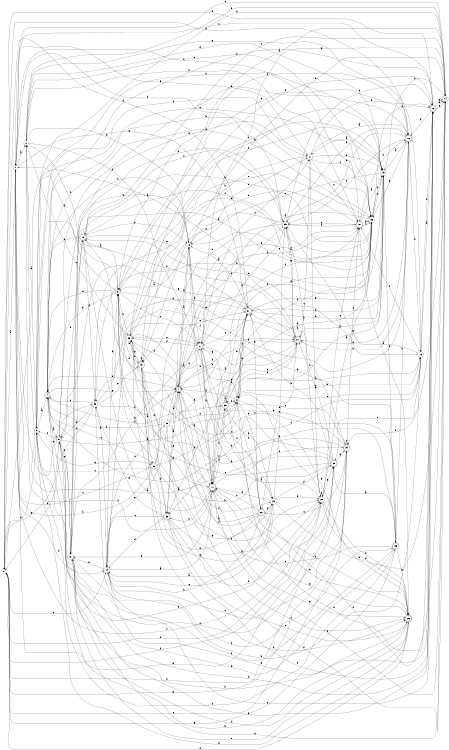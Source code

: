 digraph n32_9 {
__start0 [label="" shape="none"];

rankdir=LR;
size="8,5";

s0 [style="filled", color="black", fillcolor="white" shape="circle", label="0"];
s1 [style="filled", color="black", fillcolor="white" shape="circle", label="1"];
s2 [style="filled", color="black", fillcolor="white" shape="circle", label="2"];
s3 [style="filled", color="black", fillcolor="white" shape="circle", label="3"];
s4 [style="rounded,filled", color="black", fillcolor="white" shape="doublecircle", label="4"];
s5 [style="rounded,filled", color="black", fillcolor="white" shape="doublecircle", label="5"];
s6 [style="filled", color="black", fillcolor="white" shape="circle", label="6"];
s7 [style="filled", color="black", fillcolor="white" shape="circle", label="7"];
s8 [style="filled", color="black", fillcolor="white" shape="circle", label="8"];
s9 [style="filled", color="black", fillcolor="white" shape="circle", label="9"];
s10 [style="rounded,filled", color="black", fillcolor="white" shape="doublecircle", label="10"];
s11 [style="rounded,filled", color="black", fillcolor="white" shape="doublecircle", label="11"];
s12 [style="filled", color="black", fillcolor="white" shape="circle", label="12"];
s13 [style="rounded,filled", color="black", fillcolor="white" shape="doublecircle", label="13"];
s14 [style="filled", color="black", fillcolor="white" shape="circle", label="14"];
s15 [style="filled", color="black", fillcolor="white" shape="circle", label="15"];
s16 [style="rounded,filled", color="black", fillcolor="white" shape="doublecircle", label="16"];
s17 [style="filled", color="black", fillcolor="white" shape="circle", label="17"];
s18 [style="rounded,filled", color="black", fillcolor="white" shape="doublecircle", label="18"];
s19 [style="rounded,filled", color="black", fillcolor="white" shape="doublecircle", label="19"];
s20 [style="rounded,filled", color="black", fillcolor="white" shape="doublecircle", label="20"];
s21 [style="rounded,filled", color="black", fillcolor="white" shape="doublecircle", label="21"];
s22 [style="rounded,filled", color="black", fillcolor="white" shape="doublecircle", label="22"];
s23 [style="filled", color="black", fillcolor="white" shape="circle", label="23"];
s24 [style="filled", color="black", fillcolor="white" shape="circle", label="24"];
s25 [style="filled", color="black", fillcolor="white" shape="circle", label="25"];
s26 [style="filled", color="black", fillcolor="white" shape="circle", label="26"];
s27 [style="filled", color="black", fillcolor="white" shape="circle", label="27"];
s28 [style="filled", color="black", fillcolor="white" shape="circle", label="28"];
s29 [style="rounded,filled", color="black", fillcolor="white" shape="doublecircle", label="29"];
s30 [style="rounded,filled", color="black", fillcolor="white" shape="doublecircle", label="30"];
s31 [style="rounded,filled", color="black", fillcolor="white" shape="doublecircle", label="31"];
s32 [style="filled", color="black", fillcolor="white" shape="circle", label="32"];
s33 [style="filled", color="black", fillcolor="white" shape="circle", label="33"];
s34 [style="rounded,filled", color="black", fillcolor="white" shape="doublecircle", label="34"];
s35 [style="filled", color="black", fillcolor="white" shape="circle", label="35"];
s36 [style="rounded,filled", color="black", fillcolor="white" shape="doublecircle", label="36"];
s37 [style="filled", color="black", fillcolor="white" shape="circle", label="37"];
s38 [style="rounded,filled", color="black", fillcolor="white" shape="doublecircle", label="38"];
s39 [style="rounded,filled", color="black", fillcolor="white" shape="doublecircle", label="39"];
s0 -> s1 [label="a"];
s0 -> s3 [label="b"];
s0 -> s24 [label="c"];
s0 -> s31 [label="d"];
s0 -> s28 [label="e"];
s0 -> s28 [label="f"];
s0 -> s36 [label="g"];
s0 -> s13 [label="h"];
s1 -> s2 [label="a"];
s1 -> s24 [label="b"];
s1 -> s18 [label="c"];
s1 -> s30 [label="d"];
s1 -> s32 [label="e"];
s1 -> s28 [label="f"];
s1 -> s31 [label="g"];
s1 -> s35 [label="h"];
s2 -> s3 [label="a"];
s2 -> s18 [label="b"];
s2 -> s26 [label="c"];
s2 -> s15 [label="d"];
s2 -> s8 [label="e"];
s2 -> s27 [label="f"];
s2 -> s16 [label="g"];
s2 -> s9 [label="h"];
s3 -> s4 [label="a"];
s3 -> s15 [label="b"];
s3 -> s17 [label="c"];
s3 -> s29 [label="d"];
s3 -> s26 [label="e"];
s3 -> s28 [label="f"];
s3 -> s20 [label="g"];
s3 -> s14 [label="h"];
s4 -> s5 [label="a"];
s4 -> s26 [label="b"];
s4 -> s20 [label="c"];
s4 -> s38 [label="d"];
s4 -> s7 [label="e"];
s4 -> s36 [label="f"];
s4 -> s7 [label="g"];
s4 -> s26 [label="h"];
s5 -> s6 [label="a"];
s5 -> s10 [label="b"];
s5 -> s3 [label="c"];
s5 -> s34 [label="d"];
s5 -> s37 [label="e"];
s5 -> s37 [label="f"];
s5 -> s0 [label="g"];
s5 -> s16 [label="h"];
s6 -> s7 [label="a"];
s6 -> s31 [label="b"];
s6 -> s12 [label="c"];
s6 -> s13 [label="d"];
s6 -> s22 [label="e"];
s6 -> s31 [label="f"];
s6 -> s29 [label="g"];
s6 -> s21 [label="h"];
s7 -> s8 [label="a"];
s7 -> s8 [label="b"];
s7 -> s35 [label="c"];
s7 -> s27 [label="d"];
s7 -> s11 [label="e"];
s7 -> s29 [label="f"];
s7 -> s11 [label="g"];
s7 -> s18 [label="h"];
s8 -> s9 [label="a"];
s8 -> s4 [label="b"];
s8 -> s26 [label="c"];
s8 -> s11 [label="d"];
s8 -> s17 [label="e"];
s8 -> s27 [label="f"];
s8 -> s5 [label="g"];
s8 -> s23 [label="h"];
s9 -> s10 [label="a"];
s9 -> s33 [label="b"];
s9 -> s27 [label="c"];
s9 -> s4 [label="d"];
s9 -> s21 [label="e"];
s9 -> s15 [label="f"];
s9 -> s4 [label="g"];
s9 -> s1 [label="h"];
s10 -> s11 [label="a"];
s10 -> s8 [label="b"];
s10 -> s14 [label="c"];
s10 -> s7 [label="d"];
s10 -> s31 [label="e"];
s10 -> s4 [label="f"];
s10 -> s32 [label="g"];
s10 -> s26 [label="h"];
s11 -> s12 [label="a"];
s11 -> s38 [label="b"];
s11 -> s2 [label="c"];
s11 -> s34 [label="d"];
s11 -> s37 [label="e"];
s11 -> s38 [label="f"];
s11 -> s29 [label="g"];
s11 -> s39 [label="h"];
s12 -> s13 [label="a"];
s12 -> s6 [label="b"];
s12 -> s18 [label="c"];
s12 -> s10 [label="d"];
s12 -> s30 [label="e"];
s12 -> s39 [label="f"];
s12 -> s35 [label="g"];
s12 -> s0 [label="h"];
s13 -> s14 [label="a"];
s13 -> s4 [label="b"];
s13 -> s1 [label="c"];
s13 -> s12 [label="d"];
s13 -> s14 [label="e"];
s13 -> s32 [label="f"];
s13 -> s16 [label="g"];
s13 -> s14 [label="h"];
s14 -> s9 [label="a"];
s14 -> s15 [label="b"];
s14 -> s1 [label="c"];
s14 -> s11 [label="d"];
s14 -> s34 [label="e"];
s14 -> s2 [label="f"];
s14 -> s27 [label="g"];
s14 -> s8 [label="h"];
s15 -> s16 [label="a"];
s15 -> s6 [label="b"];
s15 -> s9 [label="c"];
s15 -> s26 [label="d"];
s15 -> s8 [label="e"];
s15 -> s36 [label="f"];
s15 -> s21 [label="g"];
s15 -> s31 [label="h"];
s16 -> s17 [label="a"];
s16 -> s12 [label="b"];
s16 -> s9 [label="c"];
s16 -> s35 [label="d"];
s16 -> s21 [label="e"];
s16 -> s35 [label="f"];
s16 -> s26 [label="g"];
s16 -> s21 [label="h"];
s17 -> s15 [label="a"];
s17 -> s13 [label="b"];
s17 -> s18 [label="c"];
s17 -> s28 [label="d"];
s17 -> s15 [label="e"];
s17 -> s26 [label="f"];
s17 -> s1 [label="g"];
s17 -> s19 [label="h"];
s18 -> s15 [label="a"];
s18 -> s16 [label="b"];
s18 -> s19 [label="c"];
s18 -> s39 [label="d"];
s18 -> s35 [label="e"];
s18 -> s11 [label="f"];
s18 -> s26 [label="g"];
s18 -> s26 [label="h"];
s19 -> s20 [label="a"];
s19 -> s29 [label="b"];
s19 -> s28 [label="c"];
s19 -> s39 [label="d"];
s19 -> s9 [label="e"];
s19 -> s13 [label="f"];
s19 -> s33 [label="g"];
s19 -> s19 [label="h"];
s20 -> s21 [label="a"];
s20 -> s6 [label="b"];
s20 -> s3 [label="c"];
s20 -> s1 [label="d"];
s20 -> s31 [label="e"];
s20 -> s39 [label="f"];
s20 -> s23 [label="g"];
s20 -> s1 [label="h"];
s21 -> s0 [label="a"];
s21 -> s6 [label="b"];
s21 -> s17 [label="c"];
s21 -> s22 [label="d"];
s21 -> s5 [label="e"];
s21 -> s39 [label="f"];
s21 -> s35 [label="g"];
s21 -> s3 [label="h"];
s22 -> s7 [label="a"];
s22 -> s6 [label="b"];
s22 -> s11 [label="c"];
s22 -> s7 [label="d"];
s22 -> s19 [label="e"];
s22 -> s14 [label="f"];
s22 -> s23 [label="g"];
s22 -> s24 [label="h"];
s23 -> s24 [label="a"];
s23 -> s28 [label="b"];
s23 -> s35 [label="c"];
s23 -> s30 [label="d"];
s23 -> s24 [label="e"];
s23 -> s11 [label="f"];
s23 -> s33 [label="g"];
s23 -> s14 [label="h"];
s24 -> s11 [label="a"];
s24 -> s12 [label="b"];
s24 -> s25 [label="c"];
s24 -> s34 [label="d"];
s24 -> s13 [label="e"];
s24 -> s21 [label="f"];
s24 -> s9 [label="g"];
s24 -> s37 [label="h"];
s25 -> s7 [label="a"];
s25 -> s26 [label="b"];
s25 -> s23 [label="c"];
s25 -> s6 [label="d"];
s25 -> s24 [label="e"];
s25 -> s14 [label="f"];
s25 -> s21 [label="g"];
s25 -> s4 [label="h"];
s26 -> s27 [label="a"];
s26 -> s38 [label="b"];
s26 -> s15 [label="c"];
s26 -> s13 [label="d"];
s26 -> s33 [label="e"];
s26 -> s10 [label="f"];
s26 -> s11 [label="g"];
s26 -> s32 [label="h"];
s27 -> s28 [label="a"];
s27 -> s11 [label="b"];
s27 -> s17 [label="c"];
s27 -> s33 [label="d"];
s27 -> s33 [label="e"];
s27 -> s23 [label="f"];
s27 -> s36 [label="g"];
s27 -> s37 [label="h"];
s28 -> s26 [label="a"];
s28 -> s29 [label="b"];
s28 -> s18 [label="c"];
s28 -> s29 [label="d"];
s28 -> s6 [label="e"];
s28 -> s28 [label="f"];
s28 -> s30 [label="g"];
s28 -> s35 [label="h"];
s29 -> s18 [label="a"];
s29 -> s4 [label="b"];
s29 -> s11 [label="c"];
s29 -> s5 [label="d"];
s29 -> s5 [label="e"];
s29 -> s0 [label="f"];
s29 -> s11 [label="g"];
s29 -> s4 [label="h"];
s30 -> s2 [label="a"];
s30 -> s31 [label="b"];
s30 -> s21 [label="c"];
s30 -> s33 [label="d"];
s30 -> s9 [label="e"];
s30 -> s0 [label="f"];
s30 -> s34 [label="g"];
s30 -> s9 [label="h"];
s31 -> s8 [label="a"];
s31 -> s7 [label="b"];
s31 -> s27 [label="c"];
s31 -> s32 [label="d"];
s31 -> s22 [label="e"];
s31 -> s7 [label="f"];
s31 -> s15 [label="g"];
s31 -> s15 [label="h"];
s32 -> s24 [label="a"];
s32 -> s15 [label="b"];
s32 -> s4 [label="c"];
s32 -> s7 [label="d"];
s32 -> s19 [label="e"];
s32 -> s16 [label="f"];
s32 -> s0 [label="g"];
s32 -> s5 [label="h"];
s33 -> s6 [label="a"];
s33 -> s19 [label="b"];
s33 -> s2 [label="c"];
s33 -> s7 [label="d"];
s33 -> s11 [label="e"];
s33 -> s16 [label="f"];
s33 -> s11 [label="g"];
s33 -> s15 [label="h"];
s34 -> s31 [label="a"];
s34 -> s27 [label="b"];
s34 -> s22 [label="c"];
s34 -> s34 [label="d"];
s34 -> s0 [label="e"];
s34 -> s18 [label="f"];
s34 -> s0 [label="g"];
s34 -> s9 [label="h"];
s35 -> s21 [label="a"];
s35 -> s18 [label="b"];
s35 -> s10 [label="c"];
s35 -> s13 [label="d"];
s35 -> s33 [label="e"];
s35 -> s16 [label="f"];
s35 -> s27 [label="g"];
s35 -> s19 [label="h"];
s36 -> s30 [label="a"];
s36 -> s16 [label="b"];
s36 -> s37 [label="c"];
s36 -> s9 [label="d"];
s36 -> s7 [label="e"];
s36 -> s3 [label="f"];
s36 -> s29 [label="g"];
s36 -> s37 [label="h"];
s37 -> s26 [label="a"];
s37 -> s35 [label="b"];
s37 -> s36 [label="c"];
s37 -> s14 [label="d"];
s37 -> s17 [label="e"];
s37 -> s10 [label="f"];
s37 -> s13 [label="g"];
s37 -> s13 [label="h"];
s38 -> s38 [label="a"];
s38 -> s23 [label="b"];
s38 -> s34 [label="c"];
s38 -> s26 [label="d"];
s38 -> s31 [label="e"];
s38 -> s6 [label="f"];
s38 -> s27 [label="g"];
s38 -> s29 [label="h"];
s39 -> s7 [label="a"];
s39 -> s28 [label="b"];
s39 -> s24 [label="c"];
s39 -> s24 [label="d"];
s39 -> s29 [label="e"];
s39 -> s13 [label="f"];
s39 -> s32 [label="g"];
s39 -> s30 [label="h"];

}